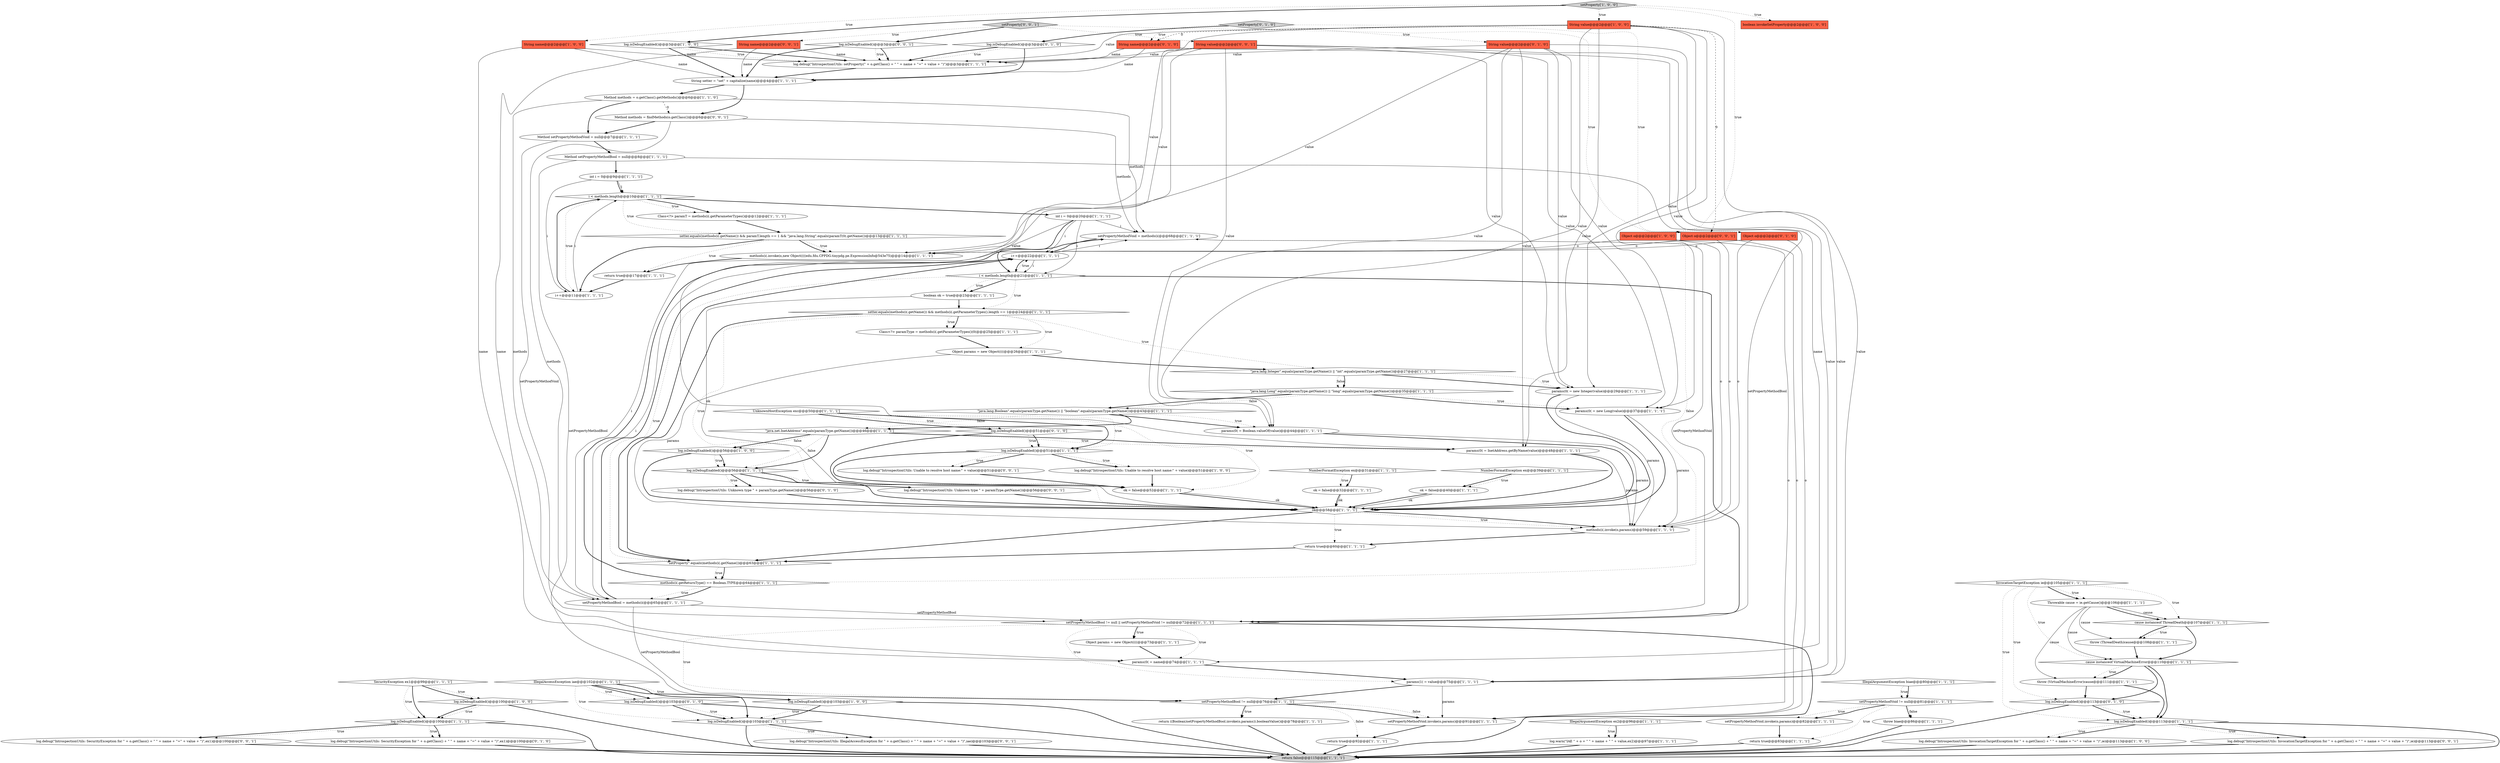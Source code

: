 digraph {
55 [style = filled, label = "setPropertyMethodBool != null@@@76@@@['1', '1', '1']", fillcolor = white, shape = diamond image = "AAA0AAABBB1BBB"];
44 [style = filled, label = "setProperty['1', '0', '0']", fillcolor = lightgray, shape = diamond image = "AAA0AAABBB1BBB"];
86 [style = filled, label = "String name@@@2@@@['0', '1', '0']", fillcolor = tomato, shape = box image = "AAA1AAABBB2BBB"];
74 [style = filled, label = "Throwable cause = ie.getCause()@@@106@@@['1', '1', '1']", fillcolor = white, shape = ellipse image = "AAA0AAABBB1BBB"];
100 [style = filled, label = "log.debug(\"IntrospectionUtils: SecurityException for \" + o.getClass() + \" \" + name + \"=\" + value + \")\",ex1)@@@100@@@['0', '0', '1']", fillcolor = white, shape = ellipse image = "AAA0AAABBB3BBB"];
62 [style = filled, label = "return ((Boolean)setPropertyMethodBool.invoke(o,params)).booleanValue()@@@78@@@['1', '1', '1']", fillcolor = white, shape = ellipse image = "AAA0AAABBB1BBB"];
89 [style = filled, label = "setProperty['0', '1', '0']", fillcolor = lightgray, shape = diamond image = "AAA0AAABBB2BBB"];
99 [style = filled, label = "log.isDebugEnabled()@@@3@@@['0', '0', '1']", fillcolor = white, shape = diamond image = "AAA0AAABBB3BBB"];
22 [style = filled, label = "boolean ok = true@@@23@@@['1', '1', '1']", fillcolor = white, shape = ellipse image = "AAA0AAABBB1BBB"];
98 [style = filled, label = "log.debug(\"IntrospectionUtils: Unable to resolve host name:\" + value)@@@51@@@['0', '0', '1']", fillcolor = white, shape = ellipse image = "AAA0AAABBB3BBB"];
96 [style = filled, label = "log.debug(\"IntrospectionUtils: IllegalAccessException for \" + o.getClass() + \" \" + name + \"=\" + value + \")\",iae)@@@103@@@['0', '0', '1']", fillcolor = white, shape = ellipse image = "AAA0AAABBB3BBB"];
38 [style = filled, label = "params(0( = name@@@74@@@['1', '1', '1']", fillcolor = white, shape = ellipse image = "AAA0AAABBB1BBB"];
37 [style = filled, label = "return true@@@92@@@['1', '1', '1']", fillcolor = white, shape = ellipse image = "AAA0AAABBB1BBB"];
59 [style = filled, label = "return false@@@115@@@['1', '1', '1']", fillcolor = lightgray, shape = ellipse image = "AAA0AAABBB1BBB"];
11 [style = filled, label = "IllegalAccessException iae@@@102@@@['1', '1', '1']", fillcolor = white, shape = diamond image = "AAA0AAABBB1BBB"];
25 [style = filled, label = "Object params = new Object((((@@@73@@@['1', '1', '1']", fillcolor = white, shape = ellipse image = "AAA0AAABBB1BBB"];
85 [style = filled, label = "log.isDebugEnabled()@@@103@@@['0', '1', '0']", fillcolor = white, shape = diamond image = "AAA0AAABBB2BBB"];
15 [style = filled, label = "cause instanceof VirtualMachineError@@@110@@@['1', '1', '1']", fillcolor = white, shape = diamond image = "AAA0AAABBB1BBB"];
67 [style = filled, label = "methods(i(.invoke(o,params)@@@59@@@['1', '1', '1']", fillcolor = white, shape = ellipse image = "AAA0AAABBB1BBB"];
47 [style = filled, label = "boolean invokeSetProperty@@@2@@@['1', '0', '0']", fillcolor = tomato, shape = box image = "AAA0AAABBB1BBB"];
90 [style = filled, label = "Method methods = findMethods(o.getClass())@@@6@@@['0', '0', '1']", fillcolor = white, shape = ellipse image = "AAA0AAABBB3BBB"];
21 [style = filled, label = "setPropertyMethodVoid = methods(i(@@@68@@@['1', '1', '1']", fillcolor = white, shape = ellipse image = "AAA0AAABBB1BBB"];
50 [style = filled, label = "String setter = \"set\" + capitalize(name)@@@4@@@['1', '1', '1']", fillcolor = white, shape = ellipse image = "AAA0AAABBB1BBB"];
13 [style = filled, label = "methods(i(.invoke(o,new Object((((edu.fdu.CPPDG.tinypdg.pe.ExpressionInfo@543e75)@@@14@@@['1', '1', '1']", fillcolor = white, shape = ellipse image = "AAA0AAABBB1BBB"];
39 [style = filled, label = "params(1( = value@@@75@@@['1', '1', '1']", fillcolor = white, shape = ellipse image = "AAA0AAABBB1BBB"];
80 [style = filled, label = "log.debug(\"IntrospectionUtils: SecurityException for \" + o.getClass() + \" \" + name + \"=\" + value + \")\",ex1)@@@100@@@['0', '1', '0']", fillcolor = white, shape = ellipse image = "AAA0AAABBB2BBB"];
49 [style = filled, label = "Object o@@@2@@@['1', '0', '0']", fillcolor = tomato, shape = box image = "AAA0AAABBB1BBB"];
41 [style = filled, label = "ok@@@58@@@['1', '1', '1']", fillcolor = white, shape = diamond image = "AAA0AAABBB1BBB"];
78 [style = filled, label = "String value@@@2@@@['1', '0', '0']", fillcolor = tomato, shape = box image = "AAA1AAABBB1BBB"];
53 [style = filled, label = "\"setProperty\".equals(methods(i(.getName())@@@63@@@['1', '1', '1']", fillcolor = white, shape = diamond image = "AAA0AAABBB1BBB"];
36 [style = filled, label = "log.isDebugEnabled()@@@100@@@['1', '1', '1']", fillcolor = white, shape = diamond image = "AAA0AAABBB1BBB"];
54 [style = filled, label = "InvocationTargetException ie@@@105@@@['1', '1', '1']", fillcolor = white, shape = diamond image = "AAA0AAABBB1BBB"];
48 [style = filled, label = "setPropertyMethodVoid != null@@@81@@@['1', '1', '1']", fillcolor = white, shape = diamond image = "AAA0AAABBB1BBB"];
17 [style = filled, label = "NumberFormatException ex@@@39@@@['1', '1', '1']", fillcolor = white, shape = diamond image = "AAA0AAABBB1BBB"];
70 [style = filled, label = "IllegalArgumentException biae@@@80@@@['1', '1', '1']", fillcolor = white, shape = diamond image = "AAA0AAABBB1BBB"];
24 [style = filled, label = "log.isDebugEnabled()@@@100@@@['1', '0', '0']", fillcolor = white, shape = diamond image = "AAA0AAABBB1BBB"];
77 [style = filled, label = "SecurityException ex1@@@99@@@['1', '1', '1']", fillcolor = white, shape = diamond image = "AAA0AAABBB1BBB"];
75 [style = filled, label = "methods(i(.getReturnType() == Boolean.TYPE@@@64@@@['1', '1', '1']", fillcolor = white, shape = diamond image = "AAA0AAABBB1BBB"];
20 [style = filled, label = "params(0( = InetAddress.getByName(value)@@@48@@@['1', '1', '1']", fillcolor = white, shape = ellipse image = "AAA0AAABBB1BBB"];
18 [style = filled, label = "cause instanceof ThreadDeath@@@107@@@['1', '1', '1']", fillcolor = white, shape = diamond image = "AAA0AAABBB1BBB"];
33 [style = filled, label = "log.isDebugEnabled()@@@3@@@['1', '0', '0']", fillcolor = white, shape = diamond image = "AAA0AAABBB1BBB"];
84 [style = filled, label = "log.isDebugEnabled()@@@3@@@['0', '1', '0']", fillcolor = white, shape = diamond image = "AAA0AAABBB2BBB"];
42 [style = filled, label = "Class<?> paramType = methods(i(.getParameterTypes()(0(@@@25@@@['1', '1', '1']", fillcolor = white, shape = ellipse image = "AAA0AAABBB1BBB"];
65 [style = filled, label = "i < methods.length@@@21@@@['1', '1', '1']", fillcolor = white, shape = diamond image = "AAA0AAABBB1BBB"];
63 [style = filled, label = "\"java.lang.Integer\".equals(paramType.getName()) || \"int\".equals(paramType.getName())@@@27@@@['1', '1', '1']", fillcolor = white, shape = diamond image = "AAA0AAABBB1BBB"];
87 [style = filled, label = "log.isDebugEnabled()@@@113@@@['0', '1', '0']", fillcolor = white, shape = diamond image = "AAA0AAABBB2BBB"];
51 [style = filled, label = "Method setPropertyMethodBool = null@@@8@@@['1', '1', '1']", fillcolor = white, shape = ellipse image = "AAA0AAABBB1BBB"];
58 [style = filled, label = "throw (VirtualMachineError)cause@@@111@@@['1', '1', '1']", fillcolor = white, shape = ellipse image = "AAA0AAABBB1BBB"];
68 [style = filled, label = "return true@@@83@@@['1', '1', '1']", fillcolor = white, shape = ellipse image = "AAA0AAABBB1BBB"];
94 [style = filled, label = "log.debug(\"IntrospectionUtils: Unknown type \" + paramType.getName())@@@56@@@['0', '0', '1']", fillcolor = white, shape = ellipse image = "AAA0AAABBB3BBB"];
69 [style = filled, label = "i < methods.length@@@10@@@['1', '1', '1']", fillcolor = white, shape = diamond image = "AAA0AAABBB1BBB"];
76 [style = filled, label = "params(0( = Boolean.valueOf(value)@@@44@@@['1', '1', '1']", fillcolor = white, shape = ellipse image = "AAA0AAABBB1BBB"];
91 [style = filled, label = "setProperty['0', '0', '1']", fillcolor = lightgray, shape = diamond image = "AAA0AAABBB3BBB"];
97 [style = filled, label = "Object o@@@2@@@['0', '0', '1']", fillcolor = tomato, shape = box image = "AAA0AAABBB3BBB"];
28 [style = filled, label = "int i = 0@@@9@@@['1', '1', '1']", fillcolor = white, shape = ellipse image = "AAA0AAABBB1BBB"];
92 [style = filled, label = "String value@@@2@@@['0', '0', '1']", fillcolor = tomato, shape = box image = "AAA0AAABBB3BBB"];
56 [style = filled, label = "params(0( = new Long(value)@@@37@@@['1', '1', '1']", fillcolor = white, shape = ellipse image = "AAA0AAABBB1BBB"];
82 [style = filled, label = "log.debug(\"IntrospectionUtils: Unknown type \" + paramType.getName())@@@56@@@['0', '1', '0']", fillcolor = white, shape = ellipse image = "AAA0AAABBB2BBB"];
93 [style = filled, label = "String name@@@2@@@['0', '0', '1']", fillcolor = tomato, shape = box image = "AAA0AAABBB3BBB"];
64 [style = filled, label = "log.isDebugEnabled()@@@56@@@['1', '1', '1']", fillcolor = white, shape = diamond image = "AAA0AAABBB1BBB"];
34 [style = filled, label = "ok = false@@@32@@@['1', '1', '1']", fillcolor = white, shape = ellipse image = "AAA0AAABBB1BBB"];
2 [style = filled, label = "log.warn(\"IAE \" + o + \" \" + name + \" \" + value,ex2)@@@97@@@['1', '1', '1']", fillcolor = white, shape = ellipse image = "AAA0AAABBB1BBB"];
95 [style = filled, label = "log.debug(\"IntrospectionUtils: InvocationTargetException for \" + o.getClass() + \" \" + name + \"=\" + value + \")\",ie)@@@113@@@['0', '0', '1']", fillcolor = white, shape = ellipse image = "AAA0AAABBB3BBB"];
3 [style = filled, label = "setter.equals(methods(i(.getName()) && paramT.length == 1 && \"java.lang.String\".equals(paramT(0(.getName())@@@13@@@['1', '1', '1']", fillcolor = white, shape = diamond image = "AAA0AAABBB1BBB"];
29 [style = filled, label = "NumberFormatException ex@@@31@@@['1', '1', '1']", fillcolor = white, shape = diamond image = "AAA0AAABBB1BBB"];
10 [style = filled, label = "IllegalArgumentException ex2@@@96@@@['1', '1', '1']", fillcolor = white, shape = diamond image = "AAA0AAABBB1BBB"];
9 [style = filled, label = "Object params = new Object((((@@@26@@@['1', '1', '1']", fillcolor = white, shape = ellipse image = "AAA0AAABBB1BBB"];
52 [style = filled, label = "Method setPropertyMethodVoid = null@@@7@@@['1', '1', '1']", fillcolor = white, shape = ellipse image = "AAA0AAABBB1BBB"];
81 [style = filled, label = "String value@@@2@@@['0', '1', '0']", fillcolor = tomato, shape = box image = "AAA0AAABBB2BBB"];
79 [style = filled, label = "log.isDebugEnabled()@@@113@@@['1', '1', '1']", fillcolor = white, shape = diamond image = "AAA0AAABBB1BBB"];
19 [style = filled, label = "Class<?> paramT = methods(i(.getParameterTypes()@@@12@@@['1', '1', '1']", fillcolor = white, shape = ellipse image = "AAA0AAABBB1BBB"];
27 [style = filled, label = "i++@@@22@@@['1', '1', '1']", fillcolor = white, shape = ellipse image = "AAA0AAABBB1BBB"];
32 [style = filled, label = "return true@@@60@@@['1', '1', '1']", fillcolor = white, shape = ellipse image = "AAA0AAABBB1BBB"];
61 [style = filled, label = "\"java.lang.Boolean\".equals(paramType.getName()) || \"boolean\".equals(paramType.getName())@@@43@@@['1', '1', '1']", fillcolor = white, shape = diamond image = "AAA0AAABBB1BBB"];
5 [style = filled, label = "return true@@@17@@@['1', '1', '1']", fillcolor = white, shape = ellipse image = "AAA0AAABBB1BBB"];
4 [style = filled, label = "log.debug(\"IntrospectionUtils: Unable to resolve host name:\" + value)@@@51@@@['1', '0', '0']", fillcolor = white, shape = ellipse image = "AAA0AAABBB1BBB"];
12 [style = filled, label = "log.isDebugEnabled()@@@103@@@['1', '0', '0']", fillcolor = white, shape = diamond image = "AAA0AAABBB1BBB"];
16 [style = filled, label = "\"java.lang.Long\".equals(paramType.getName()) || \"long\".equals(paramType.getName())@@@35@@@['1', '1', '1']", fillcolor = white, shape = diamond image = "AAA0AAABBB1BBB"];
26 [style = filled, label = "String name@@@2@@@['1', '0', '0']", fillcolor = tomato, shape = box image = "AAA0AAABBB1BBB"];
66 [style = filled, label = "log.isDebugEnabled()@@@51@@@['1', '1', '1']", fillcolor = white, shape = diamond image = "AAA0AAABBB1BBB"];
1 [style = filled, label = "setPropertyMethodBool = methods(i(@@@65@@@['1', '1', '1']", fillcolor = white, shape = ellipse image = "AAA0AAABBB1BBB"];
40 [style = filled, label = "Method methods = o.getClass().getMethods()@@@6@@@['1', '1', '0']", fillcolor = white, shape = ellipse image = "AAA0AAABBB1BBB"];
14 [style = filled, label = "setPropertyMethodVoid.invoke(o,params)@@@82@@@['1', '1', '1']", fillcolor = white, shape = ellipse image = "AAA0AAABBB1BBB"];
60 [style = filled, label = "params(0( = new Integer(value)@@@29@@@['1', '1', '1']", fillcolor = white, shape = ellipse image = "AAA0AAABBB1BBB"];
8 [style = filled, label = "throw (ThreadDeath)cause@@@108@@@['1', '1', '1']", fillcolor = white, shape = ellipse image = "AAA0AAABBB1BBB"];
7 [style = filled, label = "setPropertyMethodVoid.invoke(o,params)@@@91@@@['1', '1', '1']", fillcolor = white, shape = ellipse image = "AAA0AAABBB1BBB"];
46 [style = filled, label = "\"java.net.InetAddress\".equals(paramType.getName())@@@46@@@['1', '1', '1']", fillcolor = white, shape = diamond image = "AAA0AAABBB1BBB"];
57 [style = filled, label = "ok = false@@@52@@@['1', '1', '1']", fillcolor = white, shape = ellipse image = "AAA0AAABBB1BBB"];
30 [style = filled, label = "UnknownHostException exc@@@50@@@['1', '1', '1']", fillcolor = white, shape = diamond image = "AAA0AAABBB1BBB"];
88 [style = filled, label = "log.isDebugEnabled()@@@51@@@['0', '1', '0']", fillcolor = white, shape = diamond image = "AAA0AAABBB2BBB"];
43 [style = filled, label = "setPropertyMethodBool != null || setPropertyMethodVoid != null@@@72@@@['1', '1', '1']", fillcolor = white, shape = diamond image = "AAA0AAABBB1BBB"];
6 [style = filled, label = "int i = 0@@@20@@@['1', '1', '1']", fillcolor = white, shape = ellipse image = "AAA0AAABBB1BBB"];
71 [style = filled, label = "log.isDebugEnabled()@@@103@@@['1', '1', '1']", fillcolor = white, shape = diamond image = "AAA0AAABBB1BBB"];
83 [style = filled, label = "Object o@@@2@@@['0', '1', '0']", fillcolor = tomato, shape = box image = "AAA0AAABBB2BBB"];
0 [style = filled, label = "log.isDebugEnabled()@@@56@@@['1', '0', '0']", fillcolor = white, shape = diamond image = "AAA0AAABBB1BBB"];
73 [style = filled, label = "throw biae@@@86@@@['1', '1', '1']", fillcolor = white, shape = ellipse image = "AAA0AAABBB1BBB"];
72 [style = filled, label = "log.debug(\"IntrospectionUtils: setProperty(\" + o.getClass() + \" \" + name + \"=\" + value + \")\")@@@3@@@['1', '1', '1']", fillcolor = white, shape = ellipse image = "AAA0AAABBB1BBB"];
35 [style = filled, label = "log.debug(\"IntrospectionUtils: InvocationTargetException for \" + o.getClass() + \" \" + name + \"=\" + value + \")\",ie)@@@113@@@['1', '0', '0']", fillcolor = white, shape = ellipse image = "AAA0AAABBB1BBB"];
23 [style = filled, label = "i++@@@11@@@['1', '1', '1']", fillcolor = white, shape = ellipse image = "AAA0AAABBB1BBB"];
45 [style = filled, label = "setter.equals(methods(i(.getName()) && methods(i(.getParameterTypes().length == 1@@@24@@@['1', '1', '1']", fillcolor = white, shape = diamond image = "AAA0AAABBB1BBB"];
31 [style = filled, label = "ok = false@@@40@@@['1', '1', '1']", fillcolor = white, shape = ellipse image = "AAA0AAABBB1BBB"];
32->53 [style = bold, label=""];
36->59 [style = bold, label=""];
66->4 [style = dotted, label="true"];
99->72 [style = bold, label=""];
45->63 [style = dotted, label="true"];
61->76 [style = dotted, label="true"];
46->0 [style = bold, label=""];
49->67 [style = solid, label="o"];
91->97 [style = dotted, label="true"];
69->3 [style = dotted, label="true"];
55->62 [style = bold, label=""];
11->12 [style = dotted, label="true"];
42->9 [style = bold, label=""];
56->41 [style = bold, label=""];
1->27 [style = bold, label=""];
33->72 [style = dotted, label="true"];
27->1 [style = solid, label="i"];
81->72 [style = solid, label="value"];
48->14 [style = dotted, label="true"];
60->67 [style = solid, label="params"];
16->61 [style = dotted, label="false"];
0->64 [style = dotted, label="true"];
44->49 [style = dotted, label="true"];
97->13 [style = solid, label="o"];
74->15 [style = solid, label="cause"];
61->46 [style = bold, label=""];
69->19 [style = bold, label=""];
29->34 [style = bold, label=""];
57->41 [style = bold, label=""];
15->87 [style = bold, label=""];
90->21 [style = solid, label="methods"];
38->39 [style = bold, label=""];
74->18 [style = solid, label="cause"];
65->53 [style = dotted, label="true"];
36->100 [style = bold, label=""];
9->63 [style = bold, label=""];
53->27 [style = bold, label=""];
92->20 [style = solid, label="value"];
54->79 [style = dotted, label="true"];
21->43 [style = solid, label="setPropertyMethodVoid"];
39->7 [style = solid, label="params"];
1->55 [style = solid, label="setPropertyMethodBool"];
75->21 [style = bold, label=""];
82->41 [style = bold, label=""];
85->71 [style = bold, label=""];
76->41 [style = bold, label=""];
43->55 [style = dotted, label="true"];
11->71 [style = dotted, label="true"];
61->76 [style = bold, label=""];
54->87 [style = dotted, label="true"];
41->67 [style = bold, label=""];
58->87 [style = bold, label=""];
70->48 [style = dotted, label="true"];
44->47 [style = dotted, label="true"];
45->42 [style = bold, label=""];
57->41 [style = solid, label="ok"];
78->13 [style = solid, label="value"];
45->42 [style = dotted, label="true"];
89->81 [style = dotted, label="true"];
2->59 [style = bold, label=""];
11->71 [style = bold, label=""];
79->95 [style = bold, label=""];
78->76 [style = solid, label="value"];
55->7 [style = dotted, label="false"];
81->13 [style = solid, label="value"];
53->75 [style = bold, label=""];
19->3 [style = bold, label=""];
88->57 [style = bold, label=""];
15->58 [style = dotted, label="true"];
44->78 [style = dotted, label="true"];
6->1 [style = solid, label="i"];
41->67 [style = dotted, label="true"];
81->56 [style = solid, label="value"];
56->67 [style = solid, label="params"];
34->41 [style = solid, label="ok"];
86->38 [style = solid, label="name"];
46->0 [style = dotted, label="false"];
51->28 [style = bold, label=""];
65->22 [style = bold, label=""];
24->59 [style = bold, label=""];
5->23 [style = bold, label=""];
100->59 [style = bold, label=""];
40->52 [style = bold, label=""];
16->56 [style = bold, label=""];
74->58 [style = solid, label="cause"];
77->36 [style = bold, label=""];
71->96 [style = bold, label=""];
89->83 [style = dotted, label="true"];
18->15 [style = bold, label=""];
7->37 [style = bold, label=""];
49->13 [style = solid, label="o"];
88->66 [style = dotted, label="true"];
92->13 [style = solid, label="value"];
92->56 [style = solid, label="value"];
46->20 [style = dotted, label="true"];
77->24 [style = dotted, label="true"];
18->8 [style = dotted, label="true"];
44->26 [style = dotted, label="true"];
11->12 [style = bold, label=""];
51->43 [style = solid, label="setPropertyMethodBool"];
60->41 [style = bold, label=""];
46->64 [style = dotted, label="false"];
52->43 [style = solid, label="setPropertyMethodVoid"];
84->72 [style = dotted, label="true"];
33->50 [style = bold, label=""];
84->72 [style = bold, label=""];
83->13 [style = solid, label="o"];
72->50 [style = bold, label=""];
45->9 [style = dotted, label="true"];
64->82 [style = bold, label=""];
79->95 [style = dotted, label="true"];
83->67 [style = solid, label="o"];
87->79 [style = dotted, label="true"];
41->53 [style = bold, label=""];
6->65 [style = solid, label="i"];
73->59 [style = bold, label=""];
51->55 [style = solid, label="setPropertyMethodBool"];
58->79 [style = bold, label=""];
78->97 [style = dashed, label="0"];
63->16 [style = dotted, label="false"];
30->57 [style = dotted, label="true"];
3->23 [style = bold, label=""];
93->38 [style = solid, label="name"];
3->5 [style = dotted, label="true"];
20->41 [style = bold, label=""];
54->74 [style = dotted, label="true"];
88->66 [style = bold, label=""];
54->74 [style = bold, label=""];
79->59 [style = bold, label=""];
28->69 [style = bold, label=""];
43->25 [style = dotted, label="true"];
55->7 [style = bold, label=""];
28->69 [style = solid, label="i"];
27->65 [style = solid, label="i"];
22->41 [style = solid, label="ok"];
31->41 [style = bold, label=""];
13->5 [style = bold, label=""];
28->23 [style = solid, label="i"];
46->20 [style = bold, label=""];
10->2 [style = bold, label=""];
26->50 [style = solid, label="name"];
78->56 [style = solid, label="value"];
64->82 [style = dotted, label="true"];
99->50 [style = bold, label=""];
87->79 [style = bold, label=""];
48->68 [style = dotted, label="true"];
52->51 [style = bold, label=""];
63->16 [style = bold, label=""];
64->41 [style = bold, label=""];
30->66 [style = dotted, label="true"];
66->57 [style = bold, label=""];
93->72 [style = solid, label="name"];
40->90 [style = dashed, label="0"];
65->22 [style = dotted, label="true"];
25->38 [style = bold, label=""];
43->38 [style = dotted, label="true"];
12->71 [style = dotted, label="true"];
14->68 [style = bold, label=""];
64->94 [style = dotted, label="true"];
26->38 [style = solid, label="name"];
40->21 [style = solid, label="methods"];
92->76 [style = solid, label="value"];
1->43 [style = solid, label="setPropertyMethodBool"];
43->59 [style = bold, label=""];
8->15 [style = bold, label=""];
22->45 [style = bold, label=""];
21->27 [style = bold, label=""];
29->34 [style = dotted, label="true"];
23->69 [style = solid, label="i"];
4->57 [style = bold, label=""];
15->58 [style = bold, label=""];
48->14 [style = bold, label=""];
81->20 [style = solid, label="value"];
99->72 [style = dotted, label="true"];
44->33 [style = bold, label=""];
16->61 [style = bold, label=""];
80->59 [style = bold, label=""];
45->53 [style = bold, label=""];
76->67 [style = solid, label="params"];
77->24 [style = bold, label=""];
64->94 [style = bold, label=""];
48->73 [style = dotted, label="false"];
33->72 [style = bold, label=""];
97->67 [style = solid, label="o"];
45->41 [style = dotted, label="true"];
77->36 [style = dotted, label="true"];
30->88 [style = dotted, label="true"];
35->59 [style = bold, label=""];
63->60 [style = dotted, label="true"];
6->65 [style = bold, label=""];
78->20 [style = solid, label="value"];
15->79 [style = bold, label=""];
0->41 [style = bold, label=""];
78->60 [style = solid, label="value"];
81->76 [style = solid, label="value"];
6->21 [style = solid, label="i"];
96->59 [style = bold, label=""];
63->60 [style = bold, label=""];
61->46 [style = dotted, label="false"];
65->27 [style = dotted, label="true"];
10->2 [style = dotted, label="true"];
65->45 [style = dotted, label="true"];
86->72 [style = solid, label="name"];
71->59 [style = bold, label=""];
94->41 [style = bold, label=""];
54->15 [style = dotted, label="true"];
91->93 [style = dotted, label="true"];
92->39 [style = solid, label="value"];
41->32 [style = dotted, label="true"];
75->1 [style = dotted, label="true"];
86->50 [style = solid, label="name"];
71->96 [style = dotted, label="true"];
97->7 [style = solid, label="o"];
67->32 [style = bold, label=""];
92->60 [style = solid, label="value"];
31->41 [style = solid, label="ok"];
69->23 [style = dotted, label="true"];
18->8 [style = bold, label=""];
24->36 [style = dotted, label="true"];
66->98 [style = bold, label=""];
55->62 [style = dotted, label="true"];
3->13 [style = dotted, label="true"];
16->56 [style = dotted, label="true"];
74->8 [style = solid, label="cause"];
89->84 [style = bold, label=""];
36->80 [style = dotted, label="true"];
62->59 [style = bold, label=""];
78->39 [style = solid, label="value"];
40->1 [style = solid, label="methods"];
53->75 [style = dotted, label="true"];
81->39 [style = solid, label="value"];
90->1 [style = solid, label="methods"];
36->100 [style = dotted, label="true"];
39->55 [style = bold, label=""];
79->35 [style = bold, label=""];
46->64 [style = bold, label=""];
69->6 [style = bold, label=""];
81->60 [style = solid, label="value"];
91->92 [style = dotted, label="true"];
65->43 [style = bold, label=""];
17->31 [style = bold, label=""];
30->66 [style = bold, label=""];
11->85 [style = bold, label=""];
26->72 [style = solid, label="name"];
54->18 [style = dotted, label="true"];
98->57 [style = bold, label=""];
49->7 [style = solid, label="o"];
20->67 [style = solid, label="params"];
92->72 [style = solid, label="value"];
90->52 [style = bold, label=""];
66->98 [style = dotted, label="true"];
34->41 [style = bold, label=""];
85->59 [style = bold, label=""];
48->73 [style = bold, label=""];
66->4 [style = bold, label=""];
91->99 [style = bold, label=""];
30->88 [style = bold, label=""];
36->80 [style = bold, label=""];
70->48 [style = bold, label=""];
0->64 [style = bold, label=""];
17->31 [style = dotted, label="true"];
74->18 [style = bold, label=""];
24->36 [style = bold, label=""];
27->65 [style = bold, label=""];
89->86 [style = dotted, label="true"];
9->67 [style = solid, label="params"];
6->27 [style = solid, label="i"];
75->1 [style = bold, label=""];
69->19 [style = dotted, label="true"];
84->50 [style = bold, label=""];
79->35 [style = dotted, label="true"];
37->59 [style = bold, label=""];
50->40 [style = bold, label=""];
23->69 [style = bold, label=""];
11->85 [style = dotted, label="true"];
68->59 [style = bold, label=""];
50->90 [style = bold, label=""];
12->59 [style = bold, label=""];
85->71 [style = dotted, label="true"];
3->13 [style = bold, label=""];
83->7 [style = solid, label="o"];
12->71 [style = bold, label=""];
95->59 [style = bold, label=""];
55->37 [style = dotted, label="false"];
87->59 [style = bold, label=""];
43->25 [style = bold, label=""];
27->21 [style = solid, label="i"];
78->72 [style = solid, label="value"];
93->50 [style = solid, label="name"];
75->21 [style = dotted, label="false"];
78->86 [style = dashed, label="0"];
43->39 [style = dotted, label="true"];
}
